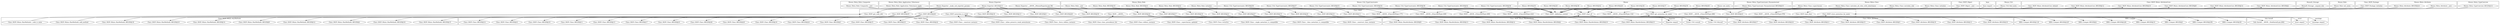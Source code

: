 digraph {
graph [overlap=false]
subgraph cluster_Moose_Meta_Role_Composite {
	label="Moose::Meta::Role::Composite";
	"Moose::Meta::Role::Composite::_new";
}
subgraph cluster_Moose_Meta_Role_Application_ToInstance {
	label="Moose::Meta::Role::Application::ToInstance";
	"Moose::Meta::Role::Application::ToInstance::apply";
}
subgraph cluster_warnings {
	label="warnings";
	"warnings::import";
}
subgraph cluster_Moose_Exporter {
	label="Moose::Exporter";
	"Moose::Exporter::_make_sub_exporter_params";
	"Moose::Exporter::__ANON__[Moose/Exporter.pm:38]";
	"Moose::Exporter::BEGIN@13";
}
subgraph cluster_Class_MOP_Mixin_HasMethods {
	label="Class::MOP::Mixin::HasMethods";
	"Class::MOP::Mixin::HasMethods::_code_is_mine";
	"Class::MOP::Mixin::HasMethods::BEGIN@9";
	"Class::MOP::Mixin::HasMethods::BEGIN@14";
	"Class::MOP::Mixin::HasMethods::add_method";
	"Class::MOP::Mixin::HasMethods::BEGIN@18";
	"Class::MOP::Mixin::HasMethods::BEGIN@15";
	"Class::MOP::Mixin::HasMethods::BEGIN@16";
	"Class::MOP::Mixin::HasMethods::BEGIN@2";
	"Class::MOP::Mixin::HasMethods::BEGIN@12";
	"Class::MOP::Mixin::HasMethods::BEGIN@10";
}
subgraph cluster_Moose_Meta_Role {
	label="Moose::Meta::Role";
	"Moose::Meta::Role::BEGIN@22";
	"Moose::Meta::Role::BEGIN@21";
	"Moose::Meta::Role::_new";
	"Moose::Meta::Role::BEGIN@19";
	"Moose::Meta::Role::initialize";
}
subgraph cluster_Moose_Util_TypeConstraints {
	label="Moose::Util::TypeConstraints";
	"Moose::Util::TypeConstraints::BEGIN@42";
	"Moose::Util::TypeConstraints::BEGIN@39";
	"Moose::Util::TypeConstraints::BEGIN@34";
	"Moose::Util::TypeConstraints::BEGIN@33";
	"Moose::Util::TypeConstraints::BEGIN@37";
	"Moose::Util::TypeConstraints::BEGIN@38";
	"Moose::Util::TypeConstraints::BEGIN@36";
}
subgraph cluster_Moose {
	label="Moose";
	"Moose::init_meta";
	"Moose::BEGIN@38";
	"Moose::BEGIN@29";
	"Moose::BEGIN@30";
	"Moose::BEGIN@40";
	"Moose::BEGIN@39";
	"Moose::BEGIN@37";
	"Moose::BEGIN@36";
	"Moose::BEGIN@28";
	"Moose::BEGIN@42";
}
subgraph cluster_Sub_Install {
	label="Sub::Install";
	"Sub::Install::__ANON__[Sub/Install.pm:284]";
}
subgraph cluster_Moose_Meta_TypeConstraint_Parameterized {
	label="Moose::Meta::TypeConstraint::Parameterized";
	"Moose::Meta::TypeConstraint::Parameterized::BEGIN@15";
}
subgraph cluster_Scalar_Util {
	label="Scalar::Util";
	"Scalar::Util::isweak";
	"Scalar::Util::blessed";
}
subgraph cluster_Moose_Meta_Class {
	label="Moose::Meta::Class";
	"Moose::Meta::Class::excludes_role";
	"Moose::Meta::Class::initialize";
	"Moose::Meta::Class::calculate_all_roles_with_inheritance";
	"Moose::Meta::Class::superclasses";
}
subgraph cluster_MRO_Compat {
	label="MRO::Compat";
	"MRO::Compat::BEGIN@2";
	"MRO::Compat::BEGIN@225";
	"MRO::Compat::BEGIN@116";
	"MRO::Compat::BEGIN@39";
	"MRO::Compat::BEGIN@256";
	"MRO::Compat::BEGIN@3";
	"MRO::Compat::BEGIN@10";
	"MRO::Compat::BEGIN@226";
}
subgraph cluster_Class_MOP_Object {
	label="Class::MOP::Object";
	"Class::MOP::Object::_new";
}
subgraph cluster_base {
	label="base";
	"base::import";
}
subgraph cluster_Moose_Util {
	label="Moose::Util";
	"Moose::Util::find_meta";
}
subgraph cluster_strict {
	label="strict";
	"strict::import";
}
subgraph cluster_Class_MOP_Class {
	label="Class::MOP::Class";
	"Class::MOP::Class::BEGIN@14";
	"Class::MOP::Class::BEGIN@22";
	"Class::MOP::Class::class_precedence_list";
	"Class::MOP::Class::BEGIN@15";
	"Class::MOP::Class::initialize";
	"Class::MOP::Class::BEGIN@24";
	"Class::MOP::Class::BEGIN@16";
	"Class::MOP::Class::_construct_class_instance";
	"Class::MOP::Class::rebless_instance";
	"Class::MOP::Class::BEGIN@23";
	"Class::MOP::Class::BEGIN@17";
	"Class::MOP::Class::BEGIN@13";
	"Class::MOP::Class::_construct_instance";
	"Class::MOP::Class::BEGIN@19";
	"Class::MOP::Class::_single_metaclass_is_compatible";
	"Class::MOP::Class::BEGIN@10";
	"Class::MOP::Class::_inline_preserve_weak_metaclasses";
	"Class::MOP::Class::_force_rebless_instance";
	"Class::MOP::Class::BEGIN@26";
	"Class::MOP::Class::_class_metaclass_is_compatible";
	"Class::MOP::Class::_superclasses_updated";
	"Class::MOP::Class::BEGIN@3";
	"Class::MOP::Class::BEGIN@20";
	"Class::MOP::Class::BEGIN@11";
	"Class::MOP::Class::BEGIN@21";
}
subgraph cluster_Class_MOP {
	label="Class::MOP";
	"Class::MOP::BEGIN@30";
	"Class::MOP::__ANON__[Class/MOP.pm:132]";
	"Class::MOP::__ANON__[Class/MOP.pm:249]";
	"Class::MOP::BEGIN@24";
	"Class::MOP::BEGIN@17";
	"Class::MOP::get_metaclass_by_name";
	"Class::MOP::__ANON__[Class/MOP.pm:286]";
	"Class::MOP::BEGIN@3";
	"Class::MOP::class_of";
	"Class::MOP::BEGIN@23";
	"Class::MOP::BEGIN@26";
	"Class::MOP::BEGIN@18";
	"Class::MOP::BEGIN@27";
	"Class::MOP::BEGIN@19";
	"Class::MOP::load_class";
	"Class::MOP::BEGIN@21";
	"Class::MOP::BEGIN@15";
	"Class::MOP::store_metaclass_by_name";
	"Class::MOP::BEGIN@28";
	"Class::MOP::__ANON__";
	"Class::MOP::BEGIN@20";
	"Class::MOP::__ANON__[Class/MOP.pm:478]";
	"Class::MOP::_definition_context";
	"Class::MOP::metaclass_is_weak";
	"Class::MOP::BEGIN@10";
	"Class::MOP::BEGIN@25";
	"Class::MOP::BEGIN@13";
	"Class::MOP::BEGIN@11";
	"Class::MOP::__ANON__[Class/MOP.pm:269]";
	"Class::MOP::__ANON__[Class/MOP.pm:177]";
	"Class::MOP::__ANON__[Class/MOP.pm:222]";
	"Class::MOP::get_code_info";
}
subgraph cluster_MooseX_Storage {
	label="MooseX::Storage";
	"MooseX::Storage::_expand_role";
}
subgraph cluster_Exporter {
	label="Exporter";
	"Exporter::import";
}
subgraph cluster_Class_MOP_Attribute {
	label="Class::MOP::Attribute";
	"Class::MOP::Attribute::BEGIN@11";
	"Class::MOP::Attribute::BEGIN@16";
	"Class::MOP::Attribute::BEGIN@17";
	"Class::MOP::Attribute::BEGIN@10";
	"Class::MOP::Attribute::BEGIN@13";
	"Class::MOP::Attribute::BEGIN@19";
	"Class::MOP::Attribute::BEGIN@3";
	"Class::MOP::Attribute::BEGIN@15";
}
subgraph cluster_Moose_Role {
	label="Moose::Role";
	"Moose::Role::init_meta";
}
subgraph cluster_Class_MOP_Package {
	label="Class::MOP::Package";
	"Class::MOP::Package::initialize";
}
subgraph cluster_Moose_Meta_Attribute {
	label="Moose::Meta::Attribute";
	"Moose::Meta::Attribute::_new";
	"Moose::Meta::Attribute::BEGIN@24";
}
subgraph cluster_Class_MOP_Mixin_AttributeCore {
	label="Class::MOP::Mixin::AttributeCore";
	"Class::MOP::Mixin::AttributeCore::BEGIN@12";
	"Class::MOP::Mixin::AttributeCore::default";
	"Class::MOP::Mixin::AttributeCore::BEGIN@2";
	"Class::MOP::Mixin::AttributeCore::BEGIN@14";
	"Class::MOP::Mixin::AttributeCore::BEGIN@9";
	"Class::MOP::Mixin::AttributeCore::BEGIN@10";
}
subgraph cluster_Class_MOP_Mixin_HasAttributes {
	label="Class::MOP::Mixin::HasAttributes";
	"Class::MOP::Mixin::HasAttributes::BEGIN@12";
	"Class::MOP::Mixin::HasAttributes::BEGIN@13";
	"Class::MOP::Mixin::HasAttributes::BEGIN@9";
	"Class::MOP::Mixin::HasAttributes::BEGIN@15";
	"Class::MOP::Mixin::HasAttributes::BEGIN@10";
	"Class::MOP::Mixin::HasAttributes::BEGIN@2";
}
subgraph cluster_Moose_Meta_TypeCoercion {
	label="Moose::Meta::TypeCoercion";
	"Moose::Meta::TypeCoercion::BEGIN@14";
}
"Class::MOP::BEGIN@25" -> "Class::MOP::Mixin::HasMethods::BEGIN@14";
"Moose::Exporter::BEGIN@13" -> "Class::MOP::BEGIN@17";
"Class::MOP::BEGIN@27" -> "Class::MOP::Attribute::BEGIN@19";
"Class::MOP::BEGIN@25" -> "Class::MOP::Mixin::HasMethods::BEGIN@2";
"Class::MOP::BEGIN@26" -> "Class::MOP::Class::BEGIN@24";
"Class::MOP::BEGIN@27" -> "Class::MOP::Attribute::BEGIN@10";
"Class::MOP::BEGIN@27" -> "Class::MOP::Attribute::BEGIN@11";
"Class::MOP::BEGIN@17" -> "Exporter::import";
"Class::MOP::BEGIN@19" -> "Exporter::import";
"Class::MOP::BEGIN@21" -> "Exporter::import";
"Class::MOP::BEGIN@15" -> "MRO::Compat::BEGIN@10";
"Class::MOP::Mixin::AttributeCore::default" -> "Class::MOP::__ANON__[Class/MOP.pm:132]";
"Moose::Meta::Role::_new" -> "Class::MOP::__ANON__[Class/MOP.pm:132]";
"Class::MOP::Mixin::AttributeCore::default" -> "Class::MOP::__ANON__[Class/MOP.pm:249]";
"Moose::Meta::Role::_new" -> "Class::MOP::__ANON__[Class/MOP.pm:249]";
"Moose::Meta::Role::Composite::_new" -> "Class::MOP::__ANON__[Class/MOP.pm:249]";
"Class::MOP::BEGIN@26" -> "Class::MOP::Class::BEGIN@10";
"Class::MOP::BEGIN@25" -> "Class::MOP::Mixin::HasMethods::BEGIN@18";
"Moose::Exporter::BEGIN@13" -> "Class::MOP::BEGIN@10";
"Class::MOP::BEGIN@25" -> "Class::MOP::Mixin::HasMethods::BEGIN@9";
"Class::MOP::class_of" -> "Scalar::Util::blessed";
"Class::MOP::Class::class_precedence_list" -> "Class::MOP::__ANON__";
"Class::MOP::BEGIN@24" -> "Class::MOP::Mixin::HasAttributes::BEGIN@2";
"Moose::Exporter::BEGIN@13" -> "Class::MOP::BEGIN@25";
"Class::MOP::BEGIN@26" -> "Class::MOP::Class::BEGIN@20";
"Class::MOP::BEGIN@26" -> "Class::MOP::Class::BEGIN@15";
"Moose::Exporter::BEGIN@13" -> "Class::MOP::BEGIN@21";
"Class::MOP::BEGIN@15" -> "MRO::Compat::BEGIN@116";
"Class::MOP::Object::_new" -> "Class::MOP::class_of";
"Class::MOP::Class::_force_rebless_instance" -> "Class::MOP::class_of";
"Moose::Meta::Class::excludes_role" -> "Class::MOP::class_of";
"Class::MOP::Class::_superclasses_updated" -> "Class::MOP::class_of";
"Moose::Meta::Attribute::BEGIN@24" -> "Class::MOP::class_of";
"Moose::Meta::Class::calculate_all_roles_with_inheritance" -> "Class::MOP::class_of";
"Moose::Meta::Class::superclasses" -> "Class::MOP::class_of";
"Moose::Exporter::__ANON__[Moose/Exporter.pm:38]" -> "Class::MOP::class_of";
"Class::MOP::Class::rebless_instance" -> "Class::MOP::class_of";
"Moose::Util::find_meta" -> "Class::MOP::class_of";
"Moose::Meta::Role::Application::ToInstance::apply" -> "Class::MOP::class_of";
"Class::MOP::BEGIN@26" -> "Class::MOP::Class::BEGIN@17";
"Class::MOP::BEGIN@26" -> "Class::MOP::Class::BEGIN@13";
"Moose::Exporter::BEGIN@13" -> "Class::MOP::BEGIN@24";
"Class::MOP::metaclass_is_weak" -> "Scalar::Util::isweak";
"Class::MOP::BEGIN@23" -> "Class::MOP::Mixin::AttributeCore::BEGIN@10";
"Moose::Exporter::BEGIN@13" -> "Class::MOP::BEGIN@26";
"Moose::Exporter::BEGIN@13" -> "Class::MOP::BEGIN@27";
"Class::MOP::BEGIN@11" -> "warnings::import";
"Moose::Exporter::BEGIN@13" -> "Class::MOP::BEGIN@11";
"Class::MOP::Mixin::AttributeCore::default" -> "Class::MOP::__ANON__[Class/MOP.pm:177]";
"Moose::Meta::Role::_new" -> "Class::MOP::__ANON__[Class/MOP.pm:177]";
"Moose::Meta::Role::Composite::_new" -> "Class::MOP::__ANON__[Class/MOP.pm:177]";
"Class::MOP::BEGIN@25" -> "Class::MOP::Mixin::HasMethods::BEGIN@16";
"Class::MOP::BEGIN@24" -> "Class::MOP::Mixin::HasAttributes::BEGIN@10";
"Class::MOP::BEGIN@27" -> "Class::MOP::Attribute::BEGIN@15";
"Class::MOP::BEGIN@23" -> "Class::MOP::Mixin::AttributeCore::BEGIN@14";
"Class::MOP::BEGIN@26" -> "Class::MOP::Class::BEGIN@21";
"Class::MOP::Mixin::AttributeCore::default" -> "Class::MOP::__ANON__[Class/MOP.pm:286]";
"Class::MOP::BEGIN@26" -> "Class::MOP::Class::BEGIN@16";
"Moose::Exporter::BEGIN@13" -> "Class::MOP::BEGIN@20";
"Moose::Util::TypeConstraints::BEGIN@39" -> "Class::MOP::_definition_context";
"Moose::Util::TypeConstraints::BEGIN@38" -> "Class::MOP::_definition_context";
"Moose::Meta::Role::BEGIN@21" -> "Class::MOP::_definition_context";
"base::import" -> "Class::MOP::_definition_context";
"Moose::BEGIN@29" -> "Class::MOP::_definition_context";
"Moose::Util::TypeConstraints::BEGIN@42" -> "Class::MOP::_definition_context";
"Moose::Meta::TypeCoercion::BEGIN@14" -> "Class::MOP::_definition_context";
"Moose::Meta::TypeConstraint::Parameterized::BEGIN@15" -> "Class::MOP::_definition_context";
"Moose::BEGIN@39" -> "Class::MOP::_definition_context";
"Moose::BEGIN@37" -> "Class::MOP::_definition_context";
"Moose::BEGIN@36" -> "Class::MOP::_definition_context";
"Moose::BEGIN@28" -> "Class::MOP::_definition_context";
"Moose::BEGIN@42" -> "Class::MOP::_definition_context";
"Moose::Util::TypeConstraints::BEGIN@33" -> "Class::MOP::_definition_context";
"Moose::Util::TypeConstraints::BEGIN@36" -> "Class::MOP::_definition_context";
"Moose::Meta::Role::BEGIN@22" -> "Class::MOP::_definition_context";
"Moose::Meta::Role::BEGIN@19" -> "Class::MOP::_definition_context";
"Moose::BEGIN@38" -> "Class::MOP::_definition_context";
"Moose::Util::TypeConstraints::BEGIN@34" -> "Class::MOP::_definition_context";
"Moose::BEGIN@30" -> "Class::MOP::_definition_context";
"Moose::BEGIN@40" -> "Class::MOP::_definition_context";
"Moose::Util::TypeConstraints::BEGIN@37" -> "Class::MOP::_definition_context";
"Moose::Exporter::BEGIN@13" -> "Class::MOP::_definition_context";
"Class::MOP::BEGIN@10" -> "strict::import";
"Class::MOP::Mixin::HasMethods::_code_is_mine" -> "Class::MOP::get_code_info";
"Class::MOP::Mixin::HasMethods::add_method" -> "Class::MOP::get_code_info";
"Moose::Exporter::_make_sub_exporter_params" -> "Class::MOP::get_code_info";
"Class::MOP::BEGIN@26" -> "Class::MOP::Class::BEGIN@14";
"MooseX::Storage::_expand_role" -> "Class::MOP::load_class";
"Class::MOP::BEGIN@27" -> "Class::MOP::Attribute::BEGIN@13";
"Class::MOP::BEGIN@25" -> "Class::MOP::Mixin::HasMethods::BEGIN@12";
"Moose::Exporter::BEGIN@13" -> "Class::MOP::BEGIN@3";
"Moose::Exporter::BEGIN@13" -> "Class::MOP::BEGIN@23";
"Moose::Exporter::BEGIN@13" -> "Class::MOP::BEGIN@19";
"Moose::Exporter::BEGIN@13" -> "Class::MOP::BEGIN@28";
"Class::MOP::BEGIN@26" -> "Class::MOP::Class::BEGIN@26";
"Class::MOP::BEGIN@26" -> "Class::MOP::Class::BEGIN@3";
"Class::MOP::Mixin::AttributeCore::default" -> "Class::MOP::__ANON__[Class/MOP.pm:269]";
"Moose::Meta::Role::_new" -> "Class::MOP::__ANON__[Class/MOP.pm:269]";
"Moose::Meta::Role::Composite::_new" -> "Class::MOP::__ANON__[Class/MOP.pm:269]";
"Class::MOP::BEGIN@23" -> "Class::MOP::Mixin::AttributeCore::BEGIN@9";
"Class::MOP::Mixin::AttributeCore::default" -> "Class::MOP::__ANON__[Class/MOP.pm:222]";
"Moose::Meta::Role::_new" -> "Class::MOP::__ANON__[Class/MOP.pm:222]";
"Moose::Meta::Role::Composite::_new" -> "Class::MOP::__ANON__[Class/MOP.pm:222]";
"Class::MOP::BEGIN@15" -> "MRO::Compat::BEGIN@226";
"Class::MOP::Package::initialize" -> "Class::MOP::store_metaclass_by_name";
"Class::MOP::Class::_construct_class_instance" -> "Class::MOP::store_metaclass_by_name";
"Class::MOP::BEGIN@20" -> "Sub::Install::__ANON__[Sub/Install.pm:284]";
"Class::MOP::BEGIN@15" -> "MRO::Compat::BEGIN@3";
"Class::MOP::BEGIN@23" -> "Class::MOP::Mixin::AttributeCore::BEGIN@2";
"Moose::Exporter::BEGIN@13" -> "Class::MOP::BEGIN@30";
"Class::MOP::BEGIN@27" -> "Class::MOP::Attribute::BEGIN@16";
"Class::MOP::BEGIN@24" -> "Class::MOP::Mixin::HasAttributes::BEGIN@13";
"Moose::Exporter::BEGIN@13" -> "Class::MOP::BEGIN@15";
"Class::MOP::Mixin::AttributeCore::default" -> "Class::MOP::__ANON__[Class/MOP.pm:478]";
"Moose::Meta::Attribute::_new" -> "Class::MOP::__ANON__[Class/MOP.pm:478]";
"Moose::Exporter::BEGIN@13" -> "Class::MOP::BEGIN@13";
"Class::MOP::BEGIN@25" -> "Class::MOP::Mixin::HasMethods::BEGIN@15";
"Class::MOP::BEGIN@26" -> "Class::MOP::Class::BEGIN@22";
"Class::MOP::BEGIN@15" -> "MRO::Compat::BEGIN@256";
"Class::MOP::BEGIN@27" -> "Class::MOP::Attribute::BEGIN@17";
"Moose::Exporter::BEGIN@13" -> "Class::MOP::BEGIN@18";
"Class::MOP::BEGIN@26" -> "Class::MOP::Class::BEGIN@19";
"Class::MOP::BEGIN@15" -> "MRO::Compat::BEGIN@225";
"Class::MOP::Class::_inline_preserve_weak_metaclasses" -> "Class::MOP::metaclass_is_weak";
"Class::MOP::Class::_force_rebless_instance" -> "Class::MOP::metaclass_is_weak";
"Class::MOP::Class::_construct_instance" -> "Class::MOP::metaclass_is_weak";
"Class::MOP::BEGIN@24" -> "Class::MOP::Mixin::HasAttributes::BEGIN@9";
"Class::MOP::BEGIN@15" -> "MRO::Compat::BEGIN@2";
"Class::MOP::Package::initialize" -> "Class::MOP::get_metaclass_by_name";
"Class::MOP::Class::_single_metaclass_is_compatible" -> "Class::MOP::get_metaclass_by_name";
"Class::MOP::Class::_construct_class_instance" -> "Class::MOP::get_metaclass_by_name";
"Moose::init_meta" -> "Class::MOP::get_metaclass_by_name";
"Class::MOP::Class::_class_metaclass_is_compatible" -> "Class::MOP::get_metaclass_by_name";
"Moose::Meta::Class::initialize" -> "Class::MOP::get_metaclass_by_name";
"Class::MOP::Class::initialize" -> "Class::MOP::get_metaclass_by_name";
"Moose::Role::init_meta" -> "Class::MOP::get_metaclass_by_name";
"Moose::Meta::Role::initialize" -> "Class::MOP::get_metaclass_by_name";
"Class::MOP::BEGIN@15" -> "MRO::Compat::BEGIN@39";
"Class::MOP::BEGIN@23" -> "Class::MOP::Mixin::AttributeCore::BEGIN@12";
"Class::MOP::BEGIN@25" -> "Class::MOP::Mixin::HasMethods::BEGIN@10";
"Class::MOP::BEGIN@24" -> "Class::MOP::Mixin::HasAttributes::BEGIN@12";
"Class::MOP::BEGIN@24" -> "Class::MOP::Mixin::HasAttributes::BEGIN@15";
"Class::MOP::BEGIN@26" -> "Class::MOP::Class::BEGIN@23";
"Class::MOP::BEGIN@27" -> "Class::MOP::Attribute::BEGIN@3";
"Class::MOP::BEGIN@26" -> "Class::MOP::Class::BEGIN@11";
}
